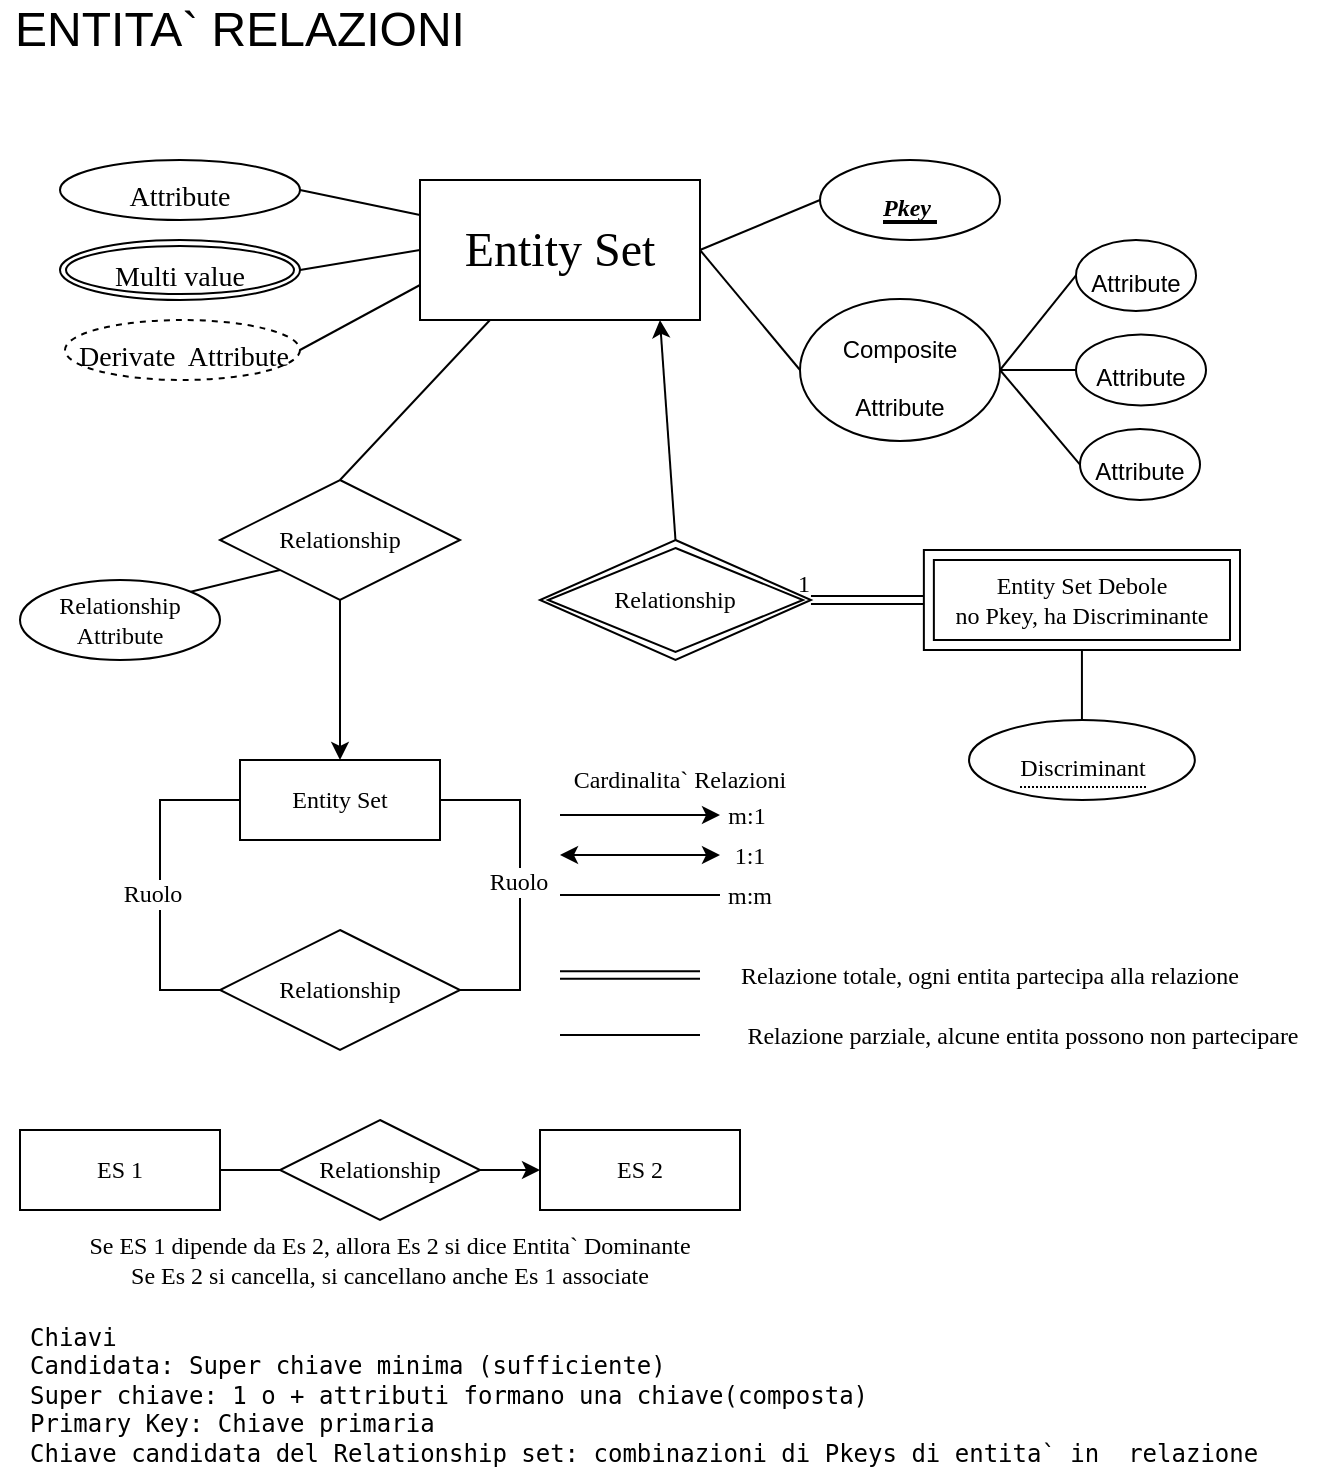 <mxfile version="20.4.1" type="github">
  <diagram name="Page-1" id="e56a1550-8fbb-45ad-956c-1786394a9013">
    <mxGraphModel dx="1467" dy="893" grid="1" gridSize="10" guides="1" tooltips="1" connect="1" arrows="1" fold="1" page="1" pageScale="1" pageWidth="1100" pageHeight="850" background="none" math="0" shadow="0">
      <root>
        <mxCell id="0" />
        <mxCell id="1" parent="0" />
        <mxCell id="l3FVeVEMqfz4vubW2B3G-11" value="&lt;font face=&quot;Lucida Console&quot; style=&quot;font-size: 14px;&quot;&gt;Derivate&amp;nbsp; Attribute&lt;/font&gt;" style="ellipse;whiteSpace=wrap;html=1;align=center;dashed=1;fontSize=24;" vertex="1" parent="1">
          <mxGeometry x="42.5" y="160" width="117.5" height="30" as="geometry" />
        </mxCell>
        <mxCell id="l3FVeVEMqfz4vubW2B3G-2" value="&lt;font style=&quot;font-size: 24px;&quot;&gt;ENTITA` RELAZIONI&lt;/font&gt;" style="text;html=1;strokeColor=none;fillColor=none;align=center;verticalAlign=middle;whiteSpace=wrap;rounded=0;" vertex="1" parent="1">
          <mxGeometry x="10" width="240" height="30" as="geometry" />
        </mxCell>
        <mxCell id="l3FVeVEMqfz4vubW2B3G-5" value="&lt;font face=&quot;Verdana&quot;&gt;Entity Set&lt;/font&gt;" style="whiteSpace=wrap;html=1;align=center;fontSize=24;" vertex="1" parent="1">
          <mxGeometry x="220" y="90" width="140" height="70" as="geometry" />
        </mxCell>
        <mxCell id="l3FVeVEMqfz4vubW2B3G-12" value="&lt;font face=&quot;Lucida Console&quot; style=&quot;font-size: 14px;&quot;&gt;Multi value&lt;/font&gt;" style="ellipse;shape=doubleEllipse;margin=3;whiteSpace=wrap;html=1;align=center;fontSize=24;" vertex="1" parent="1">
          <mxGeometry x="40" y="120" width="120" height="30" as="geometry" />
        </mxCell>
        <mxCell id="l3FVeVEMqfz4vubW2B3G-13" value="&lt;font face=&quot;Lucida Console&quot; style=&quot;font-size: 14px;&quot;&gt;Attribute&lt;/font&gt;" style="ellipse;whiteSpace=wrap;html=1;align=center;fontSize=24;" vertex="1" parent="1">
          <mxGeometry x="40" y="80" width="120" height="30" as="geometry" />
        </mxCell>
        <mxCell id="l3FVeVEMqfz4vubW2B3G-36" value="" style="group" vertex="1" connectable="0" parent="1">
          <mxGeometry x="410" y="120" width="203" height="130" as="geometry" />
        </mxCell>
        <mxCell id="l3FVeVEMqfz4vubW2B3G-6" value="&lt;font style=&quot;font-size: 12px;&quot;&gt;Composite&lt;br&gt;Attribute&lt;/font&gt;" style="ellipse;whiteSpace=wrap;html=1;align=center;fontSize=24;movable=1;resizable=1;rotatable=1;deletable=1;editable=1;connectable=1;" vertex="1" parent="l3FVeVEMqfz4vubW2B3G-36">
          <mxGeometry y="29.545" width="100" height="70.909" as="geometry" />
        </mxCell>
        <mxCell id="l3FVeVEMqfz4vubW2B3G-14" value="&lt;font style=&quot;font-size: 12px;&quot;&gt;Attribute&lt;/font&gt;" style="ellipse;whiteSpace=wrap;html=1;align=center;fontSize=24;movable=1;resizable=1;rotatable=1;deletable=1;editable=1;connectable=1;" vertex="1" parent="l3FVeVEMqfz4vubW2B3G-36">
          <mxGeometry x="140" y="94.545" width="60" height="35.455" as="geometry" />
        </mxCell>
        <mxCell id="l3FVeVEMqfz4vubW2B3G-15" value="&lt;font style=&quot;font-size: 12px;&quot;&gt;Attribute&lt;/font&gt;" style="ellipse;whiteSpace=wrap;html=1;align=center;fontSize=24;movable=1;resizable=1;rotatable=1;deletable=1;editable=1;connectable=1;" vertex="1" parent="l3FVeVEMqfz4vubW2B3G-36">
          <mxGeometry x="138" y="47.273" width="65" height="35.455" as="geometry" />
        </mxCell>
        <mxCell id="l3FVeVEMqfz4vubW2B3G-16" value="&lt;font style=&quot;font-size: 12px;&quot;&gt;Attribute&lt;/font&gt;" style="ellipse;whiteSpace=wrap;html=1;align=center;fontSize=24;movable=1;resizable=1;rotatable=1;deletable=1;editable=1;connectable=1;" vertex="1" parent="l3FVeVEMqfz4vubW2B3G-36">
          <mxGeometry x="138" width="60" height="35.455" as="geometry" />
        </mxCell>
        <mxCell id="l3FVeVEMqfz4vubW2B3G-18" value="" style="endArrow=none;html=1;rounded=0;fontSize=24;entryX=0;entryY=0.5;entryDx=0;entryDy=0;movable=1;resizable=1;rotatable=1;deletable=1;editable=1;connectable=1;exitX=1;exitY=0.5;exitDx=0;exitDy=0;" edge="1" parent="l3FVeVEMqfz4vubW2B3G-36" source="l3FVeVEMqfz4vubW2B3G-6" target="l3FVeVEMqfz4vubW2B3G-16">
          <mxGeometry relative="1" as="geometry">
            <mxPoint x="120" y="65" as="sourcePoint" />
            <mxPoint x="220" y="260" as="targetPoint" />
          </mxGeometry>
        </mxCell>
        <mxCell id="l3FVeVEMqfz4vubW2B3G-19" value="" style="endArrow=none;html=1;rounded=0;fontSize=24;entryX=0;entryY=0.5;entryDx=0;entryDy=0;movable=1;resizable=1;rotatable=1;deletable=1;editable=1;connectable=1;exitX=1;exitY=0.5;exitDx=0;exitDy=0;" edge="1" parent="l3FVeVEMqfz4vubW2B3G-36" source="l3FVeVEMqfz4vubW2B3G-6" target="l3FVeVEMqfz4vubW2B3G-14">
          <mxGeometry relative="1" as="geometry">
            <mxPoint x="80" y="70.909" as="sourcePoint" />
            <mxPoint x="170" y="212.727" as="targetPoint" />
          </mxGeometry>
        </mxCell>
        <mxCell id="l3FVeVEMqfz4vubW2B3G-22" value="" style="endArrow=none;html=1;rounded=0;fontSize=24;entryX=0;entryY=0.5;entryDx=0;entryDy=0;movable=1;resizable=1;rotatable=1;deletable=1;editable=1;connectable=1;" edge="1" parent="l3FVeVEMqfz4vubW2B3G-36" source="l3FVeVEMqfz4vubW2B3G-6" target="l3FVeVEMqfz4vubW2B3G-15">
          <mxGeometry relative="1" as="geometry">
            <mxPoint x="120" y="70.909" as="sourcePoint" />
            <mxPoint x="220" y="260" as="targetPoint" />
            <Array as="points" />
          </mxGeometry>
        </mxCell>
        <mxCell id="l3FVeVEMqfz4vubW2B3G-40" value="" style="endArrow=none;html=1;rounded=0;fontFamily=Verdana;fontSize=12;exitX=1;exitY=0.5;exitDx=0;exitDy=0;entryX=0;entryY=0.25;entryDx=0;entryDy=0;" edge="1" parent="1" source="l3FVeVEMqfz4vubW2B3G-13" target="l3FVeVEMqfz4vubW2B3G-5">
          <mxGeometry relative="1" as="geometry">
            <mxPoint x="330" y="220" as="sourcePoint" />
            <mxPoint x="280" y="290" as="targetPoint" />
          </mxGeometry>
        </mxCell>
        <mxCell id="l3FVeVEMqfz4vubW2B3G-41" value="" style="endArrow=none;html=1;rounded=0;fontFamily=Verdana;fontSize=12;exitX=1;exitY=0.5;exitDx=0;exitDy=0;entryX=0;entryY=0.5;entryDx=0;entryDy=0;" edge="1" parent="1" source="l3FVeVEMqfz4vubW2B3G-12" target="l3FVeVEMqfz4vubW2B3G-5">
          <mxGeometry relative="1" as="geometry">
            <mxPoint x="330" y="220" as="sourcePoint" />
            <mxPoint x="490" y="220" as="targetPoint" />
          </mxGeometry>
        </mxCell>
        <mxCell id="l3FVeVEMqfz4vubW2B3G-42" value="" style="endArrow=none;html=1;rounded=0;fontFamily=Verdana;fontSize=12;exitX=1;exitY=0.5;exitDx=0;exitDy=0;entryX=0;entryY=0.75;entryDx=0;entryDy=0;" edge="1" parent="1" source="l3FVeVEMqfz4vubW2B3G-11" target="l3FVeVEMqfz4vubW2B3G-5">
          <mxGeometry relative="1" as="geometry">
            <mxPoint x="330" y="220" as="sourcePoint" />
            <mxPoint x="490" y="220" as="targetPoint" />
          </mxGeometry>
        </mxCell>
        <mxCell id="l3FVeVEMqfz4vubW2B3G-43" value="" style="endArrow=none;html=1;rounded=0;fontFamily=Verdana;fontSize=12;exitX=1;exitY=0.5;exitDx=0;exitDy=0;entryX=0;entryY=0.5;entryDx=0;entryDy=0;" edge="1" parent="1" source="l3FVeVEMqfz4vubW2B3G-5" target="l3FVeVEMqfz4vubW2B3G-6">
          <mxGeometry relative="1" as="geometry">
            <mxPoint x="330" y="220" as="sourcePoint" />
            <mxPoint x="490" y="220" as="targetPoint" />
          </mxGeometry>
        </mxCell>
        <mxCell id="l3FVeVEMqfz4vubW2B3G-44" value="" style="endArrow=none;html=1;rounded=0;fontFamily=Verdana;fontSize=12;exitX=1;exitY=0.5;exitDx=0;exitDy=0;entryX=0;entryY=0.5;entryDx=0;entryDy=0;" edge="1" parent="1" source="l3FVeVEMqfz4vubW2B3G-5" target="l3FVeVEMqfz4vubW2B3G-7">
          <mxGeometry relative="1" as="geometry">
            <mxPoint x="330" y="220" as="sourcePoint" />
            <mxPoint x="490" y="220" as="targetPoint" />
          </mxGeometry>
        </mxCell>
        <mxCell id="l3FVeVEMqfz4vubW2B3G-7" value="&lt;font face=&quot;Verdana&quot; style=&quot;font-size: 12px;&quot;&gt;&lt;b style=&quot;&quot;&gt;&lt;i style=&quot;&quot;&gt;Pkey&amp;nbsp;&lt;/i&gt;&lt;/b&gt;&lt;/font&gt;" style="ellipse;whiteSpace=wrap;html=1;align=center;fontStyle=4;fontSize=24;" vertex="1" parent="1">
          <mxGeometry x="420" y="80" width="90" height="40" as="geometry" />
        </mxCell>
        <mxCell id="l3FVeVEMqfz4vubW2B3G-73" value="" style="endArrow=none;html=1;rounded=0;fontFamily=Verdana;fontSize=12;exitX=0.25;exitY=1;exitDx=0;exitDy=0;entryX=0.5;entryY=0;entryDx=0;entryDy=0;" edge="1" parent="1" source="l3FVeVEMqfz4vubW2B3G-5" target="l3FVeVEMqfz4vubW2B3G-48">
          <mxGeometry relative="1" as="geometry">
            <mxPoint x="280" y="270" as="sourcePoint" />
            <mxPoint x="440" y="270" as="targetPoint" />
          </mxGeometry>
        </mxCell>
        <mxCell id="l3FVeVEMqfz4vubW2B3G-89" value="" style="group" vertex="1" connectable="0" parent="1">
          <mxGeometry x="310" y="430" width="370" height="102.5" as="geometry" />
        </mxCell>
        <mxCell id="l3FVeVEMqfz4vubW2B3G-78" value="" style="endArrow=classic;html=1;rounded=0;fontFamily=Verdana;fontSize=12;entryX=0;entryY=0.5;entryDx=0;entryDy=0;movable=1;resizable=1;rotatable=1;deletable=1;editable=1;connectable=1;" edge="1" parent="l3FVeVEMqfz4vubW2B3G-89" target="l3FVeVEMqfz4vubW2B3G-79">
          <mxGeometry width="50" height="50" relative="1" as="geometry">
            <mxPoint x="-20" y="-22.5" as="sourcePoint" />
            <mxPoint x="80" y="-12.5" as="targetPoint" />
          </mxGeometry>
        </mxCell>
        <mxCell id="l3FVeVEMqfz4vubW2B3G-79" value="m:1&amp;nbsp;" style="text;html=1;strokeColor=none;fillColor=none;align=center;verticalAlign=middle;whiteSpace=wrap;rounded=0;fontFamily=Verdana;fontSize=12;movable=1;resizable=1;rotatable=1;deletable=1;editable=1;connectable=1;" vertex="1" parent="l3FVeVEMqfz4vubW2B3G-89">
          <mxGeometry x="60" y="-30" width="30" height="15" as="geometry" />
        </mxCell>
        <mxCell id="l3FVeVEMqfz4vubW2B3G-80" value="" style="endArrow=classic;startArrow=classic;html=1;rounded=0;fontFamily=Verdana;fontSize=12;entryX=0;entryY=0.5;entryDx=0;entryDy=0;movable=1;resizable=1;rotatable=1;deletable=1;editable=1;connectable=1;" edge="1" parent="l3FVeVEMqfz4vubW2B3G-89" target="l3FVeVEMqfz4vubW2B3G-81">
          <mxGeometry width="50" height="50" relative="1" as="geometry">
            <mxPoint x="-20" y="-2.5" as="sourcePoint" />
            <mxPoint x="50" y="17.5" as="targetPoint" />
            <Array as="points" />
          </mxGeometry>
        </mxCell>
        <mxCell id="l3FVeVEMqfz4vubW2B3G-81" value="1:1" style="text;html=1;strokeColor=none;fillColor=none;align=center;verticalAlign=middle;whiteSpace=wrap;rounded=0;fontFamily=Verdana;fontSize=12;movable=1;resizable=1;rotatable=1;deletable=1;editable=1;connectable=1;" vertex="1" parent="l3FVeVEMqfz4vubW2B3G-89">
          <mxGeometry x="60" y="-12.5" width="30" height="20" as="geometry" />
        </mxCell>
        <mxCell id="l3FVeVEMqfz4vubW2B3G-82" value="" style="endArrow=none;html=1;rounded=0;fontFamily=Verdana;fontSize=12;entryX=0;entryY=0.5;entryDx=0;entryDy=0;movable=1;resizable=1;rotatable=1;deletable=1;editable=1;connectable=1;" edge="1" parent="l3FVeVEMqfz4vubW2B3G-89" target="l3FVeVEMqfz4vubW2B3G-83">
          <mxGeometry width="50" height="50" relative="1" as="geometry">
            <mxPoint x="-20" y="17.5" as="sourcePoint" />
            <mxPoint x="50" y="47.5" as="targetPoint" />
          </mxGeometry>
        </mxCell>
        <mxCell id="l3FVeVEMqfz4vubW2B3G-83" value="m:m" style="text;html=1;strokeColor=none;fillColor=none;align=center;verticalAlign=middle;whiteSpace=wrap;rounded=0;fontFamily=Verdana;fontSize=12;movable=1;resizable=1;rotatable=1;deletable=1;editable=1;connectable=1;" vertex="1" parent="l3FVeVEMqfz4vubW2B3G-89">
          <mxGeometry x="60" y="7.5" width="30" height="20" as="geometry" />
        </mxCell>
        <mxCell id="l3FVeVEMqfz4vubW2B3G-85" style="edgeStyle=orthogonalEdgeStyle;rounded=0;orthogonalLoop=1;jettySize=auto;html=1;exitX=0.5;exitY=1;exitDx=0;exitDy=0;fontFamily=Verdana;fontSize=12;movable=1;resizable=1;rotatable=1;deletable=1;editable=1;connectable=1;" edge="1" parent="l3FVeVEMqfz4vubW2B3G-89" source="l3FVeVEMqfz4vubW2B3G-81" target="l3FVeVEMqfz4vubW2B3G-81">
          <mxGeometry relative="1" as="geometry" />
        </mxCell>
        <mxCell id="l3FVeVEMqfz4vubW2B3G-88" value="Cardinalita` Relazioni" style="text;html=1;strokeColor=none;fillColor=none;align=center;verticalAlign=middle;whiteSpace=wrap;rounded=0;fontFamily=Verdana;fontSize=12;movable=1;resizable=1;rotatable=1;deletable=1;editable=1;connectable=1;" vertex="1" parent="l3FVeVEMqfz4vubW2B3G-89">
          <mxGeometry x="-20" y="-50" width="120" height="20" as="geometry" />
        </mxCell>
        <mxCell id="l3FVeVEMqfz4vubW2B3G-136" value="" style="shape=link;html=1;rounded=0;fontFamily=Verdana;fontSize=12;fontColor=default;width=3.684;movable=1;resizable=1;rotatable=1;deletable=1;editable=1;connectable=1;" edge="1" parent="l3FVeVEMqfz4vubW2B3G-89" target="l3FVeVEMqfz4vubW2B3G-139">
          <mxGeometry width="100" relative="1" as="geometry">
            <mxPoint x="-20" y="57.5" as="sourcePoint" />
            <mxPoint x="80" y="57.5" as="targetPoint" />
          </mxGeometry>
        </mxCell>
        <mxCell id="l3FVeVEMqfz4vubW2B3G-138" value="" style="endArrow=none;html=1;rounded=0;fontFamily=Verdana;fontSize=12;fontColor=default;movable=1;resizable=1;rotatable=1;deletable=1;editable=1;connectable=1;" edge="1" parent="l3FVeVEMqfz4vubW2B3G-89" target="l3FVeVEMqfz4vubW2B3G-140">
          <mxGeometry width="50" height="50" relative="1" as="geometry">
            <mxPoint x="-20" y="87.5" as="sourcePoint" />
            <mxPoint x="80" y="87.5" as="targetPoint" />
          </mxGeometry>
        </mxCell>
        <mxCell id="l3FVeVEMqfz4vubW2B3G-139" value="Relazione totale, ogni entita partecipa alla relazione" style="text;html=1;strokeColor=none;fillColor=none;align=center;verticalAlign=middle;whiteSpace=wrap;rounded=0;fontFamily=Verdana;fontSize=12;fontColor=default;movable=1;resizable=1;rotatable=1;deletable=1;editable=1;connectable=1;" vertex="1" parent="l3FVeVEMqfz4vubW2B3G-89">
          <mxGeometry x="50" y="42.5" width="290" height="30" as="geometry" />
        </mxCell>
        <mxCell id="l3FVeVEMqfz4vubW2B3G-140" value="&amp;nbsp;Relazione parziale, alcune entita possono non partecipare" style="text;html=1;strokeColor=none;fillColor=none;align=center;verticalAlign=middle;whiteSpace=wrap;rounded=0;fontFamily=Verdana;fontSize=12;fontColor=default;movable=1;resizable=1;rotatable=1;deletable=1;editable=1;connectable=1;" vertex="1" parent="l3FVeVEMqfz4vubW2B3G-89">
          <mxGeometry x="50" y="72.5" width="320" height="30" as="geometry" />
        </mxCell>
        <mxCell id="l3FVeVEMqfz4vubW2B3G-108" value="" style="endArrow=classic;html=1;rounded=0;fontFamily=Verdana;fontSize=12;entryX=0.857;entryY=1;entryDx=0;entryDy=0;exitX=0.5;exitY=0;exitDx=0;exitDy=0;entryPerimeter=0;" edge="1" parent="1" source="l3FVeVEMqfz4vubW2B3G-50" target="l3FVeVEMqfz4vubW2B3G-5">
          <mxGeometry width="50" height="50" relative="1" as="geometry">
            <mxPoint x="230" y="420" as="sourcePoint" />
            <mxPoint x="280" y="370" as="targetPoint" />
          </mxGeometry>
        </mxCell>
        <mxCell id="l3FVeVEMqfz4vubW2B3G-111" value="" style="endArrow=classic;html=1;rounded=0;fontFamily=Verdana;fontSize=12;exitX=0.5;exitY=1;exitDx=0;exitDy=0;entryX=0.5;entryY=0;entryDx=0;entryDy=0;" edge="1" parent="1" source="l3FVeVEMqfz4vubW2B3G-48" target="l3FVeVEMqfz4vubW2B3G-110">
          <mxGeometry width="50" height="50" relative="1" as="geometry">
            <mxPoint x="230" y="410" as="sourcePoint" />
            <mxPoint x="280" y="370" as="targetPoint" />
          </mxGeometry>
        </mxCell>
        <mxCell id="l3FVeVEMqfz4vubW2B3G-122" value="&lt;pre&gt;&lt;span style=&quot;background-color: initial;&quot;&gt;Chiavi&lt;br&gt;&lt;/span&gt;&lt;span style=&quot;background-color: initial; font-size: 12px; font-weight: normal;&quot;&gt;Candidata: Super chiave minima (sufficiente)&lt;/span&gt;&lt;span style=&quot;background-color: initial; font-size: 12px; font-weight: normal;&quot;&gt;&lt;br&gt;&lt;/span&gt;&lt;span style=&quot;background-color: initial; font-size: 12px; font-weight: normal;&quot;&gt;Super chiave: 1 o + attributi formano una chiave(composta)&lt;br&gt;&lt;/span&gt;&lt;span style=&quot;background-color: initial; font-size: 12px; font-weight: normal;&quot;&gt;Primary Key: Chiave primaria&lt;br&gt;&lt;/span&gt;&lt;span style=&quot;background-color: initial; font-size: 12px; font-weight: normal;&quot;&gt;Chiave candidata del Relationship set: combinazioni di Pkeys di entita` in&amp;nbsp; relazione&lt;/span&gt;&lt;/pre&gt;&lt;p&gt;&lt;/p&gt;&lt;div&gt;&lt;br&gt;&lt;/div&gt;" style="text;html=1;strokeColor=none;fillColor=none;spacing=5;spacingTop=-20;whiteSpace=wrap;overflow=hidden;rounded=0;fontFamily=Verdana;fontSize=12;fontColor=default;" vertex="1" parent="1">
          <mxGeometry x="20" y="660" width="640" height="80" as="geometry" />
        </mxCell>
        <mxCell id="l3FVeVEMqfz4vubW2B3G-142" value="" style="group" vertex="1" connectable="0" parent="1">
          <mxGeometry x="20" y="240" width="220" height="90" as="geometry" />
        </mxCell>
        <mxCell id="l3FVeVEMqfz4vubW2B3G-48" value="Relationship" style="shape=rhombus;perimeter=rhombusPerimeter;whiteSpace=wrap;html=1;align=center;fontFamily=Verdana;fontSize=12;" vertex="1" parent="l3FVeVEMqfz4vubW2B3G-142">
          <mxGeometry x="100" width="120" height="60" as="geometry" />
        </mxCell>
        <mxCell id="l3FVeVEMqfz4vubW2B3G-120" value="Relationship&lt;br&gt;Attribute" style="ellipse;whiteSpace=wrap;html=1;align=center;strokeColor=default;fontFamily=Verdana;fontSize=12;fontColor=default;fillColor=default;" vertex="1" parent="l3FVeVEMqfz4vubW2B3G-142">
          <mxGeometry y="50" width="100" height="40" as="geometry" />
        </mxCell>
        <mxCell id="l3FVeVEMqfz4vubW2B3G-121" value="" style="endArrow=none;html=1;rounded=0;fontFamily=Verdana;fontSize=12;fontColor=default;exitX=0;exitY=1;exitDx=0;exitDy=0;entryX=1;entryY=0;entryDx=0;entryDy=0;" edge="1" parent="l3FVeVEMqfz4vubW2B3G-142" source="l3FVeVEMqfz4vubW2B3G-48" target="l3FVeVEMqfz4vubW2B3G-120">
          <mxGeometry relative="1" as="geometry">
            <mxPoint x="140" y="120" as="sourcePoint" />
            <mxPoint x="300" y="120" as="targetPoint" />
          </mxGeometry>
        </mxCell>
        <mxCell id="l3FVeVEMqfz4vubW2B3G-143" value="" style="group" vertex="1" connectable="0" parent="1">
          <mxGeometry x="90" y="380" width="180" height="145" as="geometry" />
        </mxCell>
        <mxCell id="l3FVeVEMqfz4vubW2B3G-110" value="Entity Set" style="whiteSpace=wrap;html=1;align=center;fontFamily=Verdana;fontSize=12;" vertex="1" parent="l3FVeVEMqfz4vubW2B3G-143">
          <mxGeometry x="40" width="100" height="40" as="geometry" />
        </mxCell>
        <mxCell id="l3FVeVEMqfz4vubW2B3G-113" style="edgeStyle=orthogonalEdgeStyle;rounded=0;orthogonalLoop=1;jettySize=auto;html=1;exitX=0.5;exitY=1;exitDx=0;exitDy=0;fontFamily=Verdana;fontSize=12;" edge="1" parent="l3FVeVEMqfz4vubW2B3G-143" source="l3FVeVEMqfz4vubW2B3G-110" target="l3FVeVEMqfz4vubW2B3G-110">
          <mxGeometry relative="1" as="geometry">
            <Array as="points">
              <mxPoint x="60" y="40" />
            </Array>
          </mxGeometry>
        </mxCell>
        <mxCell id="l3FVeVEMqfz4vubW2B3G-114" value="Relationship" style="shape=rhombus;perimeter=rhombusPerimeter;whiteSpace=wrap;html=1;align=center;strokeColor=default;fontFamily=Verdana;fontSize=12;fontColor=default;fillColor=default;" vertex="1" parent="l3FVeVEMqfz4vubW2B3G-143">
          <mxGeometry x="30" y="85" width="120" height="60" as="geometry" />
        </mxCell>
        <mxCell id="l3FVeVEMqfz4vubW2B3G-116" value="" style="endArrow=none;html=1;rounded=0;fontFamily=Verdana;fontSize=12;fontColor=default;entryX=0;entryY=0.5;entryDx=0;entryDy=0;exitX=0;exitY=0.5;exitDx=0;exitDy=0;" edge="1" parent="l3FVeVEMqfz4vubW2B3G-143" source="l3FVeVEMqfz4vubW2B3G-110" target="l3FVeVEMqfz4vubW2B3G-114">
          <mxGeometry relative="1" as="geometry">
            <mxPoint x="70" y="-5" as="sourcePoint" />
            <mxPoint x="230" y="-5" as="targetPoint" />
            <Array as="points">
              <mxPoint y="20" />
              <mxPoint y="115" />
            </Array>
          </mxGeometry>
        </mxCell>
        <mxCell id="l3FVeVEMqfz4vubW2B3G-119" value="Ruolo" style="edgeLabel;html=1;align=center;verticalAlign=middle;resizable=0;points=[];fontSize=12;fontFamily=Verdana;fontColor=default;" vertex="1" connectable="0" parent="l3FVeVEMqfz4vubW2B3G-116">
          <mxGeometry x="0.051" y="-4" relative="1" as="geometry">
            <mxPoint as="offset" />
          </mxGeometry>
        </mxCell>
        <mxCell id="l3FVeVEMqfz4vubW2B3G-117" value="" style="endArrow=none;html=1;rounded=0;fontFamily=Verdana;fontSize=12;fontColor=default;exitX=1;exitY=0.5;exitDx=0;exitDy=0;entryX=1;entryY=0.5;entryDx=0;entryDy=0;" edge="1" parent="l3FVeVEMqfz4vubW2B3G-143" source="l3FVeVEMqfz4vubW2B3G-110" target="l3FVeVEMqfz4vubW2B3G-114">
          <mxGeometry relative="1" as="geometry">
            <mxPoint x="70" y="-5" as="sourcePoint" />
            <mxPoint x="230" y="-5" as="targetPoint" />
            <Array as="points">
              <mxPoint x="180" y="20" />
              <mxPoint x="180" y="115" />
            </Array>
          </mxGeometry>
        </mxCell>
        <mxCell id="l3FVeVEMqfz4vubW2B3G-118" value="Ruolo" style="edgeLabel;html=1;align=center;verticalAlign=middle;resizable=0;points=[];fontSize=12;fontFamily=Verdana;fontColor=default;" vertex="1" connectable="0" parent="l3FVeVEMqfz4vubW2B3G-117">
          <mxGeometry x="-0.026" y="-1" relative="1" as="geometry">
            <mxPoint as="offset" />
          </mxGeometry>
        </mxCell>
        <mxCell id="l3FVeVEMqfz4vubW2B3G-144" value="" style="group" vertex="1" connectable="0" parent="1">
          <mxGeometry x="280" y="270" width="350" height="130" as="geometry" />
        </mxCell>
        <mxCell id="l3FVeVEMqfz4vubW2B3G-50" value="Relationship" style="shape=rhombus;double=1;perimeter=rhombusPerimeter;whiteSpace=wrap;html=1;align=center;fontFamily=Verdana;fontSize=12;" vertex="1" parent="l3FVeVEMqfz4vubW2B3G-144">
          <mxGeometry width="135.484" height="60" as="geometry" />
        </mxCell>
        <mxCell id="l3FVeVEMqfz4vubW2B3G-54" value="Entity Set Debole&lt;br&gt;no Pkey, ha Discriminante" style="shape=ext;margin=3;double=1;whiteSpace=wrap;html=1;align=center;fontFamily=Verdana;fontSize=12;" vertex="1" parent="l3FVeVEMqfz4vubW2B3G-144">
          <mxGeometry x="191.935" y="5" width="158.065" height="50" as="geometry" />
        </mxCell>
        <mxCell id="l3FVeVEMqfz4vubW2B3G-8" value="&lt;span style=&quot;border-bottom: 1px dotted&quot;&gt;&lt;font face=&quot;Verdana&quot; style=&quot;font-size: 12px;&quot;&gt;Discriminant&lt;/font&gt;&lt;/span&gt;" style="ellipse;whiteSpace=wrap;html=1;align=center;fontSize=24;" vertex="1" parent="l3FVeVEMqfz4vubW2B3G-144">
          <mxGeometry x="214.516" y="90" width="112.903" height="40" as="geometry" />
        </mxCell>
        <mxCell id="l3FVeVEMqfz4vubW2B3G-45" value="" style="endArrow=none;html=1;rounded=0;fontFamily=Verdana;fontSize=12;exitX=0.5;exitY=1;exitDx=0;exitDy=0;entryX=0.5;entryY=0;entryDx=0;entryDy=0;" edge="1" parent="l3FVeVEMqfz4vubW2B3G-144" source="l3FVeVEMqfz4vubW2B3G-54" target="l3FVeVEMqfz4vubW2B3G-8">
          <mxGeometry relative="1" as="geometry">
            <mxPoint x="67.742" y="-170" as="sourcePoint" />
            <mxPoint x="248.387" y="130" as="targetPoint" />
          </mxGeometry>
        </mxCell>
        <mxCell id="l3FVeVEMqfz4vubW2B3G-94" value="" style="shape=link;html=1;rounded=0;fontFamily=Verdana;fontSize=12;entryX=1;entryY=0.5;entryDx=0;entryDy=0;exitX=0;exitY=0.5;exitDx=0;exitDy=0;" edge="1" parent="l3FVeVEMqfz4vubW2B3G-144" source="l3FVeVEMqfz4vubW2B3G-54" target="l3FVeVEMqfz4vubW2B3G-50">
          <mxGeometry relative="1" as="geometry">
            <mxPoint x="-124.194" y="90" as="sourcePoint" />
            <mxPoint x="56.452" y="90" as="targetPoint" />
          </mxGeometry>
        </mxCell>
        <mxCell id="l3FVeVEMqfz4vubW2B3G-95" value="1" style="resizable=0;html=1;align=right;verticalAlign=bottom;fontFamily=Verdana;fontSize=12;" connectable="0" vertex="1" parent="l3FVeVEMqfz4vubW2B3G-94">
          <mxGeometry x="1" relative="1" as="geometry" />
        </mxCell>
        <mxCell id="l3FVeVEMqfz4vubW2B3G-159" value="" style="group" vertex="1" connectable="0" parent="1">
          <mxGeometry x="20" y="560" width="370" height="85" as="geometry" />
        </mxCell>
        <mxCell id="l3FVeVEMqfz4vubW2B3G-145" value="ES 1" style="whiteSpace=wrap;html=1;align=center;strokeColor=default;fontFamily=Verdana;fontSize=12;fontColor=default;fillColor=default;" vertex="1" parent="l3FVeVEMqfz4vubW2B3G-159">
          <mxGeometry y="5" width="100" height="40" as="geometry" />
        </mxCell>
        <mxCell id="l3FVeVEMqfz4vubW2B3G-146" value="Relationship" style="shape=rhombus;perimeter=rhombusPerimeter;whiteSpace=wrap;html=1;align=center;strokeColor=default;fontFamily=Verdana;fontSize=12;fontColor=default;fillColor=default;" vertex="1" parent="l3FVeVEMqfz4vubW2B3G-159">
          <mxGeometry x="130" width="100" height="50" as="geometry" />
        </mxCell>
        <mxCell id="l3FVeVEMqfz4vubW2B3G-147" value="ES 2" style="whiteSpace=wrap;html=1;align=center;strokeColor=default;fontFamily=Verdana;fontSize=12;fontColor=default;fillColor=default;" vertex="1" parent="l3FVeVEMqfz4vubW2B3G-159">
          <mxGeometry x="260" y="5" width="100" height="40" as="geometry" />
        </mxCell>
        <mxCell id="l3FVeVEMqfz4vubW2B3G-149" value="" style="endArrow=classic;html=1;rounded=0;fontFamily=Verdana;fontSize=12;fontColor=default;exitX=1;exitY=0.5;exitDx=0;exitDy=0;entryX=0;entryY=0.5;entryDx=0;entryDy=0;" edge="1" parent="l3FVeVEMqfz4vubW2B3G-159" source="l3FVeVEMqfz4vubW2B3G-146" target="l3FVeVEMqfz4vubW2B3G-147">
          <mxGeometry width="50" height="50" relative="1" as="geometry">
            <mxPoint x="270" y="115" as="sourcePoint" />
            <mxPoint x="310" y="85" as="targetPoint" />
          </mxGeometry>
        </mxCell>
        <mxCell id="l3FVeVEMqfz4vubW2B3G-151" value="" style="endArrow=none;html=1;rounded=0;fontFamily=Verdana;fontSize=12;fontColor=default;entryX=0;entryY=0.5;entryDx=0;entryDy=0;exitX=1;exitY=0.5;exitDx=0;exitDy=0;" edge="1" parent="l3FVeVEMqfz4vubW2B3G-159" source="l3FVeVEMqfz4vubW2B3G-145" target="l3FVeVEMqfz4vubW2B3G-146">
          <mxGeometry width="50" height="50" relative="1" as="geometry">
            <mxPoint x="120" y="135" as="sourcePoint" />
            <mxPoint x="170" y="85" as="targetPoint" />
          </mxGeometry>
        </mxCell>
        <mxCell id="l3FVeVEMqfz4vubW2B3G-155" value="Se ES 1 dipende da Es 2, allora Es 2 si dice Entita` Dominante&lt;br&gt;Se Es 2 si cancella, si cancellano anche Es 1 associate" style="text;html=1;strokeColor=none;fillColor=none;align=center;verticalAlign=middle;whiteSpace=wrap;rounded=0;fontFamily=Verdana;fontSize=12;fontColor=default;" vertex="1" parent="l3FVeVEMqfz4vubW2B3G-159">
          <mxGeometry y="55" width="370" height="30" as="geometry" />
        </mxCell>
      </root>
    </mxGraphModel>
  </diagram>
</mxfile>

